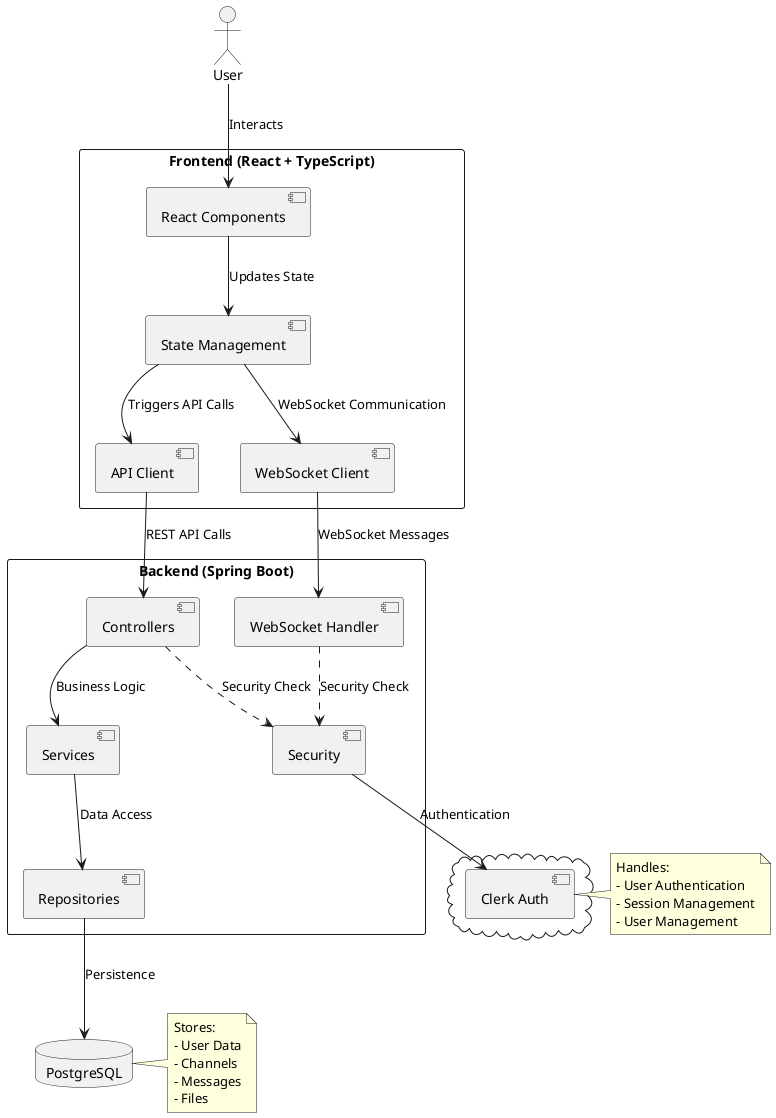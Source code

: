 @startuml system_architecture

' Use modern style
skinparam monochrome false
skinparam shadowing false
skinparam defaultFontName Arial
skinparam backgroundColor white
skinparam handwritten false

' Components
rectangle "Frontend (React + TypeScript)" {
    [React Components] as RC
    [API Client] as AC
    [WebSocket Client] as WC
    [State Management] as SM
}

rectangle "Backend (Spring Boot)" {
    [Controllers] as CTRL
    [Services] as SVC
    [Repositories] as REPO
    [Security] as SEC
    [WebSocket Handler] as WSH
}

cloud {
    [Clerk Auth] as CLERK
}

database "PostgreSQL" as DB

actor User as USER

' Connections
USER --> RC : Interacts
RC --> SM : Updates State
SM --> AC : Triggers API Calls
SM --> WC : WebSocket Communication

AC --> CTRL : REST API Calls
WC --> WSH : WebSocket Messages

CTRL --> SVC : Business Logic
SVC --> REPO : Data Access
REPO --> DB : Persistence

SEC --> CLERK : Authentication
CTRL ..> SEC : Security Check
WSH ..> SEC : Security Check

note right of CLERK
  Handles:
  - User Authentication
  - Session Management
  - User Management
end note

note right of DB
  Stores:
  - User Data
  - Channels
  - Messages
  - Files
end note

@enduml 